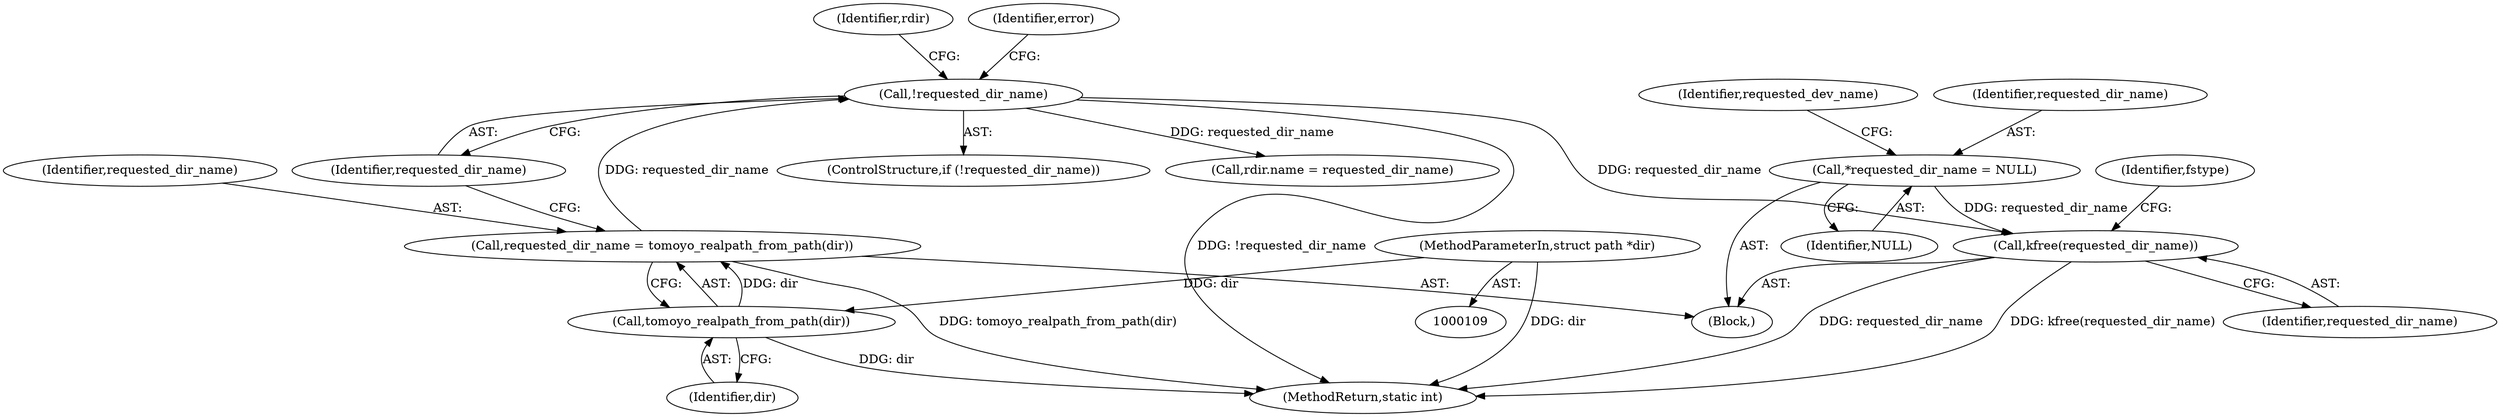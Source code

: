 digraph "0_linux_4e78c724d47e2342aa8fde61f6b8536f662f795f@API" {
"1000379" [label="(Call,kfree(requested_dir_name))"];
"1000166" [label="(Call,!requested_dir_name)"];
"1000161" [label="(Call,requested_dir_name = tomoyo_realpath_from_path(dir))"];
"1000163" [label="(Call,tomoyo_realpath_from_path(dir))"];
"1000112" [label="(MethodParameterIn,struct path *dir)"];
"1000126" [label="(Call,*requested_dir_name = NULL)"];
"1000389" [label="(MethodReturn,static int)"];
"1000176" [label="(Identifier,rdir)"];
"1000126" [label="(Call,*requested_dir_name = NULL)"];
"1000162" [label="(Identifier,requested_dir_name)"];
"1000167" [label="(Identifier,requested_dir_name)"];
"1000165" [label="(ControlStructure,if (!requested_dir_name))"];
"1000164" [label="(Identifier,dir)"];
"1000127" [label="(Identifier,requested_dir_name)"];
"1000380" [label="(Identifier,requested_dir_name)"];
"1000112" [label="(MethodParameterIn,struct path *dir)"];
"1000163" [label="(Call,tomoyo_realpath_from_path(dir))"];
"1000161" [label="(Call,requested_dir_name = tomoyo_realpath_from_path(dir))"];
"1000170" [label="(Identifier,error)"];
"1000115" [label="(Block,)"];
"1000131" [label="(Identifier,requested_dev_name)"];
"1000166" [label="(Call,!requested_dir_name)"];
"1000379" [label="(Call,kfree(requested_dir_name))"];
"1000128" [label="(Identifier,NULL)"];
"1000382" [label="(Identifier,fstype)"];
"1000174" [label="(Call,rdir.name = requested_dir_name)"];
"1000379" -> "1000115"  [label="AST: "];
"1000379" -> "1000380"  [label="CFG: "];
"1000380" -> "1000379"  [label="AST: "];
"1000382" -> "1000379"  [label="CFG: "];
"1000379" -> "1000389"  [label="DDG: requested_dir_name"];
"1000379" -> "1000389"  [label="DDG: kfree(requested_dir_name)"];
"1000166" -> "1000379"  [label="DDG: requested_dir_name"];
"1000126" -> "1000379"  [label="DDG: requested_dir_name"];
"1000166" -> "1000165"  [label="AST: "];
"1000166" -> "1000167"  [label="CFG: "];
"1000167" -> "1000166"  [label="AST: "];
"1000170" -> "1000166"  [label="CFG: "];
"1000176" -> "1000166"  [label="CFG: "];
"1000166" -> "1000389"  [label="DDG: !requested_dir_name"];
"1000161" -> "1000166"  [label="DDG: requested_dir_name"];
"1000166" -> "1000174"  [label="DDG: requested_dir_name"];
"1000161" -> "1000115"  [label="AST: "];
"1000161" -> "1000163"  [label="CFG: "];
"1000162" -> "1000161"  [label="AST: "];
"1000163" -> "1000161"  [label="AST: "];
"1000167" -> "1000161"  [label="CFG: "];
"1000161" -> "1000389"  [label="DDG: tomoyo_realpath_from_path(dir)"];
"1000163" -> "1000161"  [label="DDG: dir"];
"1000163" -> "1000164"  [label="CFG: "];
"1000164" -> "1000163"  [label="AST: "];
"1000163" -> "1000389"  [label="DDG: dir"];
"1000112" -> "1000163"  [label="DDG: dir"];
"1000112" -> "1000109"  [label="AST: "];
"1000112" -> "1000389"  [label="DDG: dir"];
"1000126" -> "1000115"  [label="AST: "];
"1000126" -> "1000128"  [label="CFG: "];
"1000127" -> "1000126"  [label="AST: "];
"1000128" -> "1000126"  [label="AST: "];
"1000131" -> "1000126"  [label="CFG: "];
}

